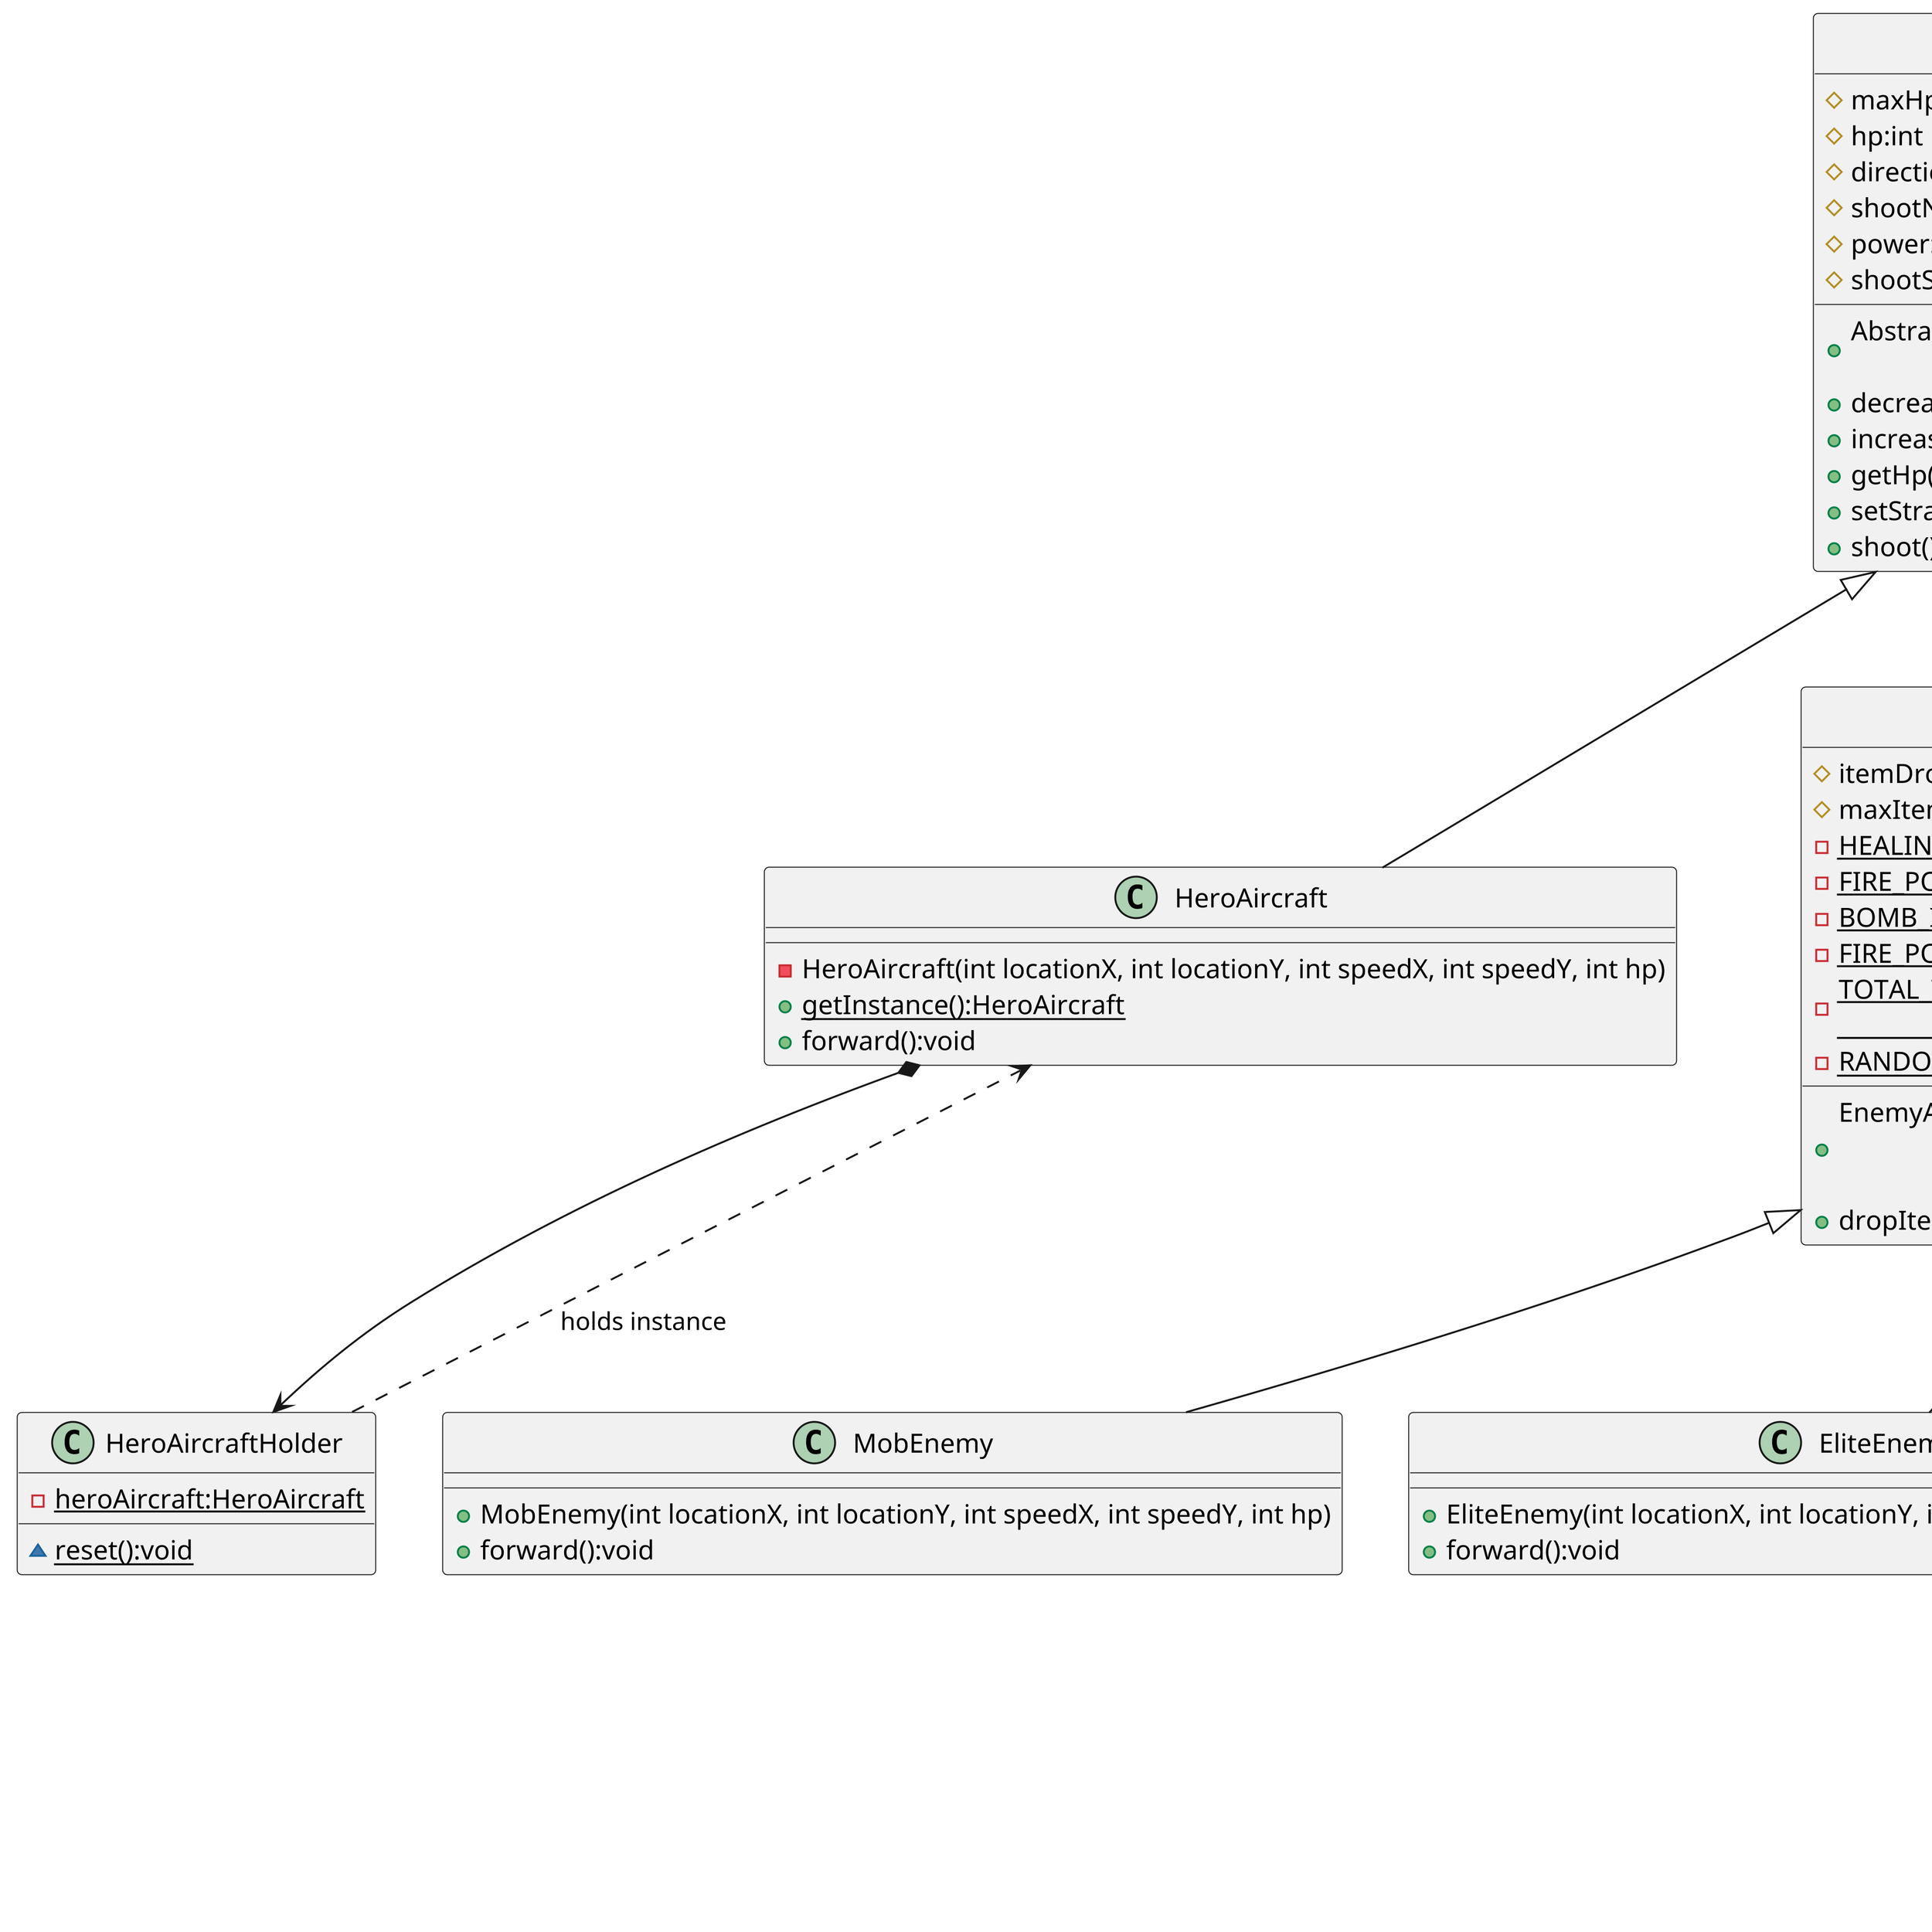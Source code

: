 @startuml
'https://plantuml.com/class-diagram

scale 4

!pragma sveglimit 65536

abstract class AbstractAircraft
{
	# maxHp:int
    # hp:int
    # direction:int
    # shootNum:int
    # power:int
    # shootStrategy:ShootStrategy
    + AbstractAircraft(int locationX, int locationY, int speedX, int speedY, int hp, \n\
                       int direction, int shootNum, int power, ShootStrategy shootStrategy)
    + decreaseHp(int decrease):void
    + increaseHp(int increase):void
    + getHp():int
    + setStrategy(ShootStrategy strategy):void
    + shoot():List<BaseBullet>
 }

class HeroAircraft {
    - HeroAircraft(int locationX, int locationY, int speedX, int speedY, int hp)
    + {static} getInstance():HeroAircraft
    + forward():void
}

class HeroAircraftHolder {
    - {static} heroAircraft:HeroAircraft
    ~ {static} reset():void
}

HeroAircraft *--> HeroAircraftHolder

HeroAircraftHolder .[norank].> HeroAircraft : holds instance

AbstractAircraft <|-- HeroAircraft

abstract class EnemyAircraft {
    # itemDropChance:double
    # maxItemNum:int
    - {static} HEALING_ITEM_WEIGHT: int = 300 {readOnly}
    - {static} FIRE_POWER_UP_WEIGHT: int = 150 {readOnly}
    - {static} BOMB_ITEM_WEIGHT: int = 50 {readOnly}
    - {static} FIRE_POWER_UP_PLUS_WEIGHT: int = 100 {readOnly}
    - {static} TOTAL_WEIGHT: int = HEALING_ITEM_WEIGHT + FIRE_POWER_UP_WEIGHT + \n\
                             BOMB_ITEM_WEIGHT + FIRE_POWER_UP_PLUS_WEIGHT {readOnly}
    - {field} {static} RANDOM_INSTANCE: Random = new Random() {readOnly}
    + EnemyAircraft(int locationX, int locationY, int speedX, int speedY, int hp, \n\
                    int direction, int shootNum, int power, ShootStrategy shootStrategy, \n\
                    double itemDropChance, int maxItemNum)
    + dropItems():List<BaseItem>
}

AbstractAircraft <|-- EnemyAircraft

class MobEnemy {
    + MobEnemy(int locationX, int locationY, int speedX, int speedY, int hp)
    + forward():void
}

class EliteEnemy {
    + EliteEnemy(int locationX, int locationY, int speedX, int speedY, int hp)
    + forward():void
}


class BossEnemy {
    + BossEnemy(int locationX, int locationY, int speedX, int speedY, int hp)
    + forward():void
}

class ElitePlusEnemy {
    + ElitePlusEnemy(int locationX, int locationY, int speedX, int speedY, int hp)
    + forward():void
}

EnemyAircraft <|-- MobEnemy
EnemyAircraft <|-- EliteEnemy
EnemyAircraft <|-- BossEnemy
EnemyAircraft <|-- ElitePlusEnemy

interface ShootStrategy
{
	+ {abstract} getDefaultShootNum():int
    + {abstract} shoot(int aircraftLocationX, int aircraftLocationY, int aircraftSpeedX, int aircraftSpeedY, \n\
            int direction, int shootNum, int power):List<BaseBullet>
}

AbstractAircraft o-right-> ShootStrategy

class HeroAircraftDirectShootStrategy
{
	+ getDefaultShootNum():int
    + shoot(int aircraftLocationX, int aircraftLocationY, int aircraftSpeedX, int aircraftSpeedY, \n\
            int direction, int shootNum, int power):List<BaseBullet>
}

class HeroAircraftScatterShootStrategy
{
	+ getDefaultShootNum():int
    + shoot(int aircraftLocationX, int aircraftLocationY, int aircraftSpeedX, int aircraftSpeedY, \n\
            int direction, int shootNum, int power):List<BaseBullet>
}

class HeroAircraftCircularShootStrategy
{
	+ getDefaultShootNum():int
    + shoot(int aircraftLocationX, int aircraftLocationY, int aircraftSpeedX, int aircraftSpeedY, \n\
            int direction, int shootNum, int power):List<BaseBullet>
}

class EnemyAircraftNoShootStrategy
{
	+ getDefaultShootNum():int
    + shoot(int aircraftLocationX, int aircraftLocationY, int aircraftSpeedX, int aircraftSpeedY, \n\
            int direction, int shootNum, int power):List<BaseBullet>
}

class EnemyAircraftDirectShootStrategy
{
	+ getDefaultShootNum():int
    + shoot(int aircraftLocationX, int aircraftLocationY, int aircraftSpeedX, int aircraftSpeedY, \n\
            int direction, int shootNum, int power):List<BaseBullet>
}

class EnemyAircraftScatterShootStrategy
{
	+ getDefaultShootNum():int
    + shoot(int aircraftLocationX, int aircraftLocationY, int aircraftSpeedX, int aircraftSpeedY, \n\
            int direction, int shootNum, int power):List<BaseBullet>
}

class EnemyAircraftCircularShootStrategy
{
	+ getDefaultShootNum():int
    + shoot(int aircraftLocationX, int aircraftLocationY, int aircraftSpeedX, int aircraftSpeedY, \n\
            int direction, int shootNum, int power):List<BaseBullet>
}

ShootStrategy <|.right. HeroAircraftDirectShootStrategy
ShootStrategy <|.right. HeroAircraftScatterShootStrategy
ShootStrategy <|.right. HeroAircraftCircularShootStrategy
ShootStrategy <|.right. EnemyAircraftNoShootStrategy
ShootStrategy <|.right. EnemyAircraftDirectShootStrategy
ShootStrategy <|.right. EnemyAircraftScatterShootStrategy
ShootStrategy <|.right. EnemyAircraftCircularShootStrategy

HeroAircraftDirectShootStrategy -[hidden]down-> HeroAircraftScatterShootStrategy
HeroAircraftScatterShootStrategy -[hidden]down-> HeroAircraftCircularShootStrategy
HeroAircraftCircularShootStrategy -[hidden]down-> EnemyAircraftNoShootStrategy
EnemyAircraftNoShootStrategy -[hidden]down-> EnemyAircraftDirectShootStrategy
EnemyAircraftDirectShootStrategy -[hidden]down-> EnemyAircraftScatterShootStrategy
EnemyAircraftScatterShootStrategy -[hidden]down-> EnemyAircraftCircularShootStrategy

@enduml
